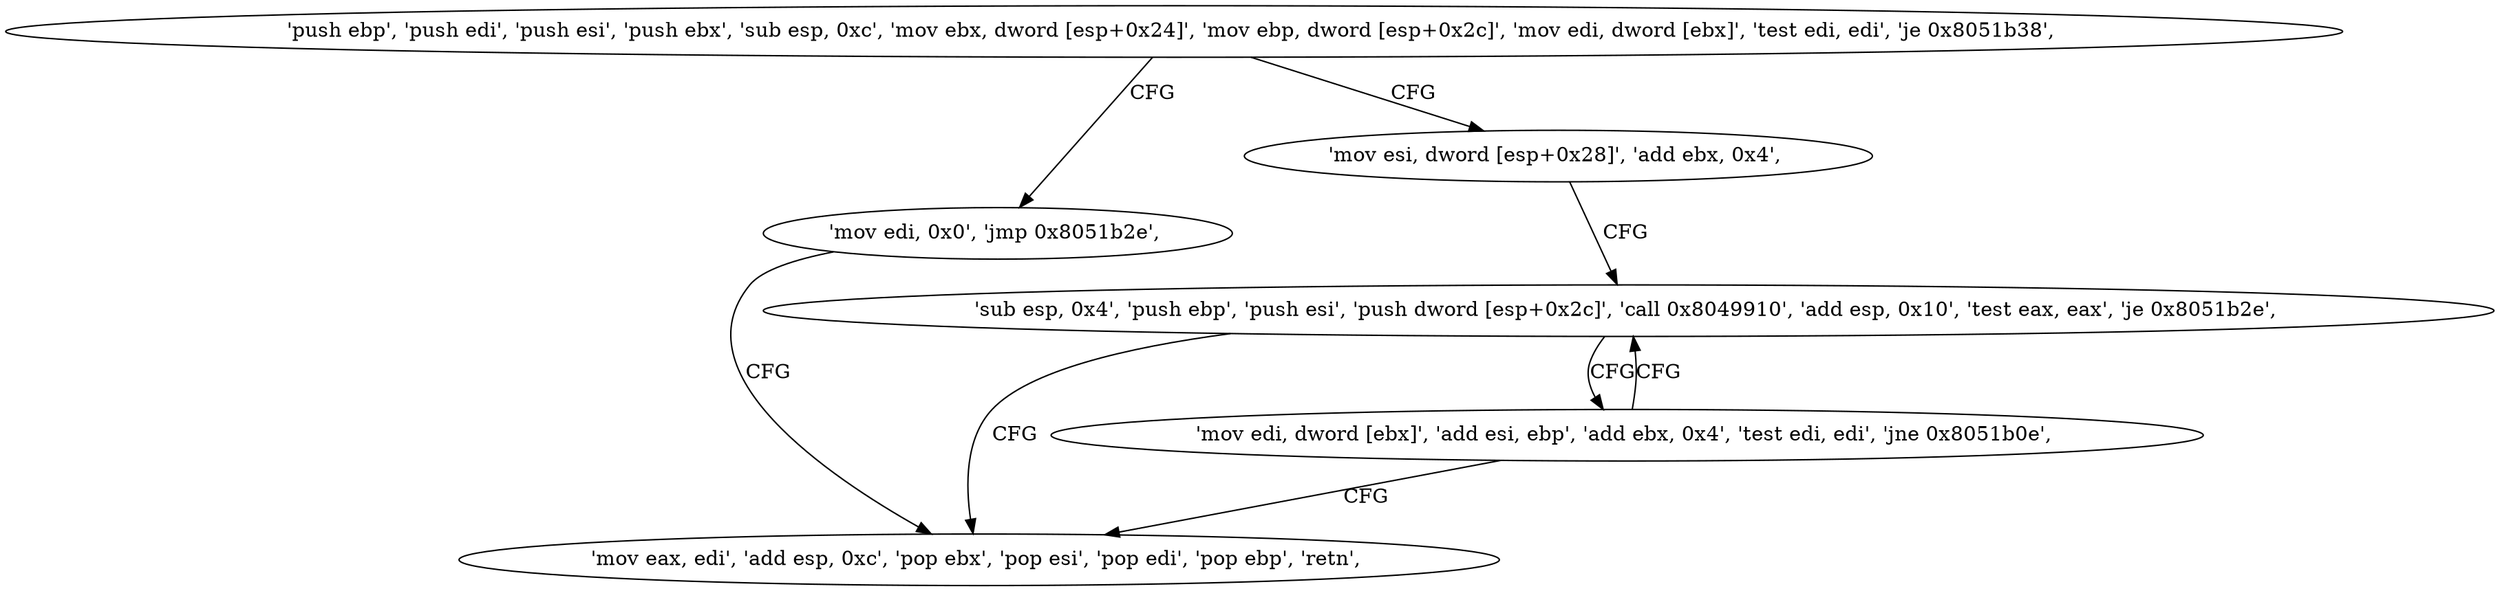 digraph "func" {
"134552306" [label = "'push ebp', 'push edi', 'push esi', 'push ebx', 'sub esp, 0xc', 'mov ebx, dword [esp+0x24]', 'mov ebp, dword [esp+0x2c]', 'mov edi, dword [ebx]', 'test edi, edi', 'je 0x8051b38', " ]
"134552376" [label = "'mov edi, 0x0', 'jmp 0x8051b2e', " ]
"134552327" [label = "'mov esi, dword [esp+0x28]', 'add ebx, 0x4', " ]
"134552366" [label = "'mov eax, edi', 'add esp, 0xc', 'pop ebx', 'pop esi', 'pop edi', 'pop ebp', 'retn', " ]
"134552334" [label = "'sub esp, 0x4', 'push ebp', 'push esi', 'push dword [esp+0x2c]', 'call 0x8049910', 'add esp, 0x10', 'test eax, eax', 'je 0x8051b2e', " ]
"134552355" [label = "'mov edi, dword [ebx]', 'add esi, ebp', 'add ebx, 0x4', 'test edi, edi', 'jne 0x8051b0e', " ]
"134552306" -> "134552376" [ label = "CFG" ]
"134552306" -> "134552327" [ label = "CFG" ]
"134552376" -> "134552366" [ label = "CFG" ]
"134552327" -> "134552334" [ label = "CFG" ]
"134552334" -> "134552366" [ label = "CFG" ]
"134552334" -> "134552355" [ label = "CFG" ]
"134552355" -> "134552334" [ label = "CFG" ]
"134552355" -> "134552366" [ label = "CFG" ]
}
